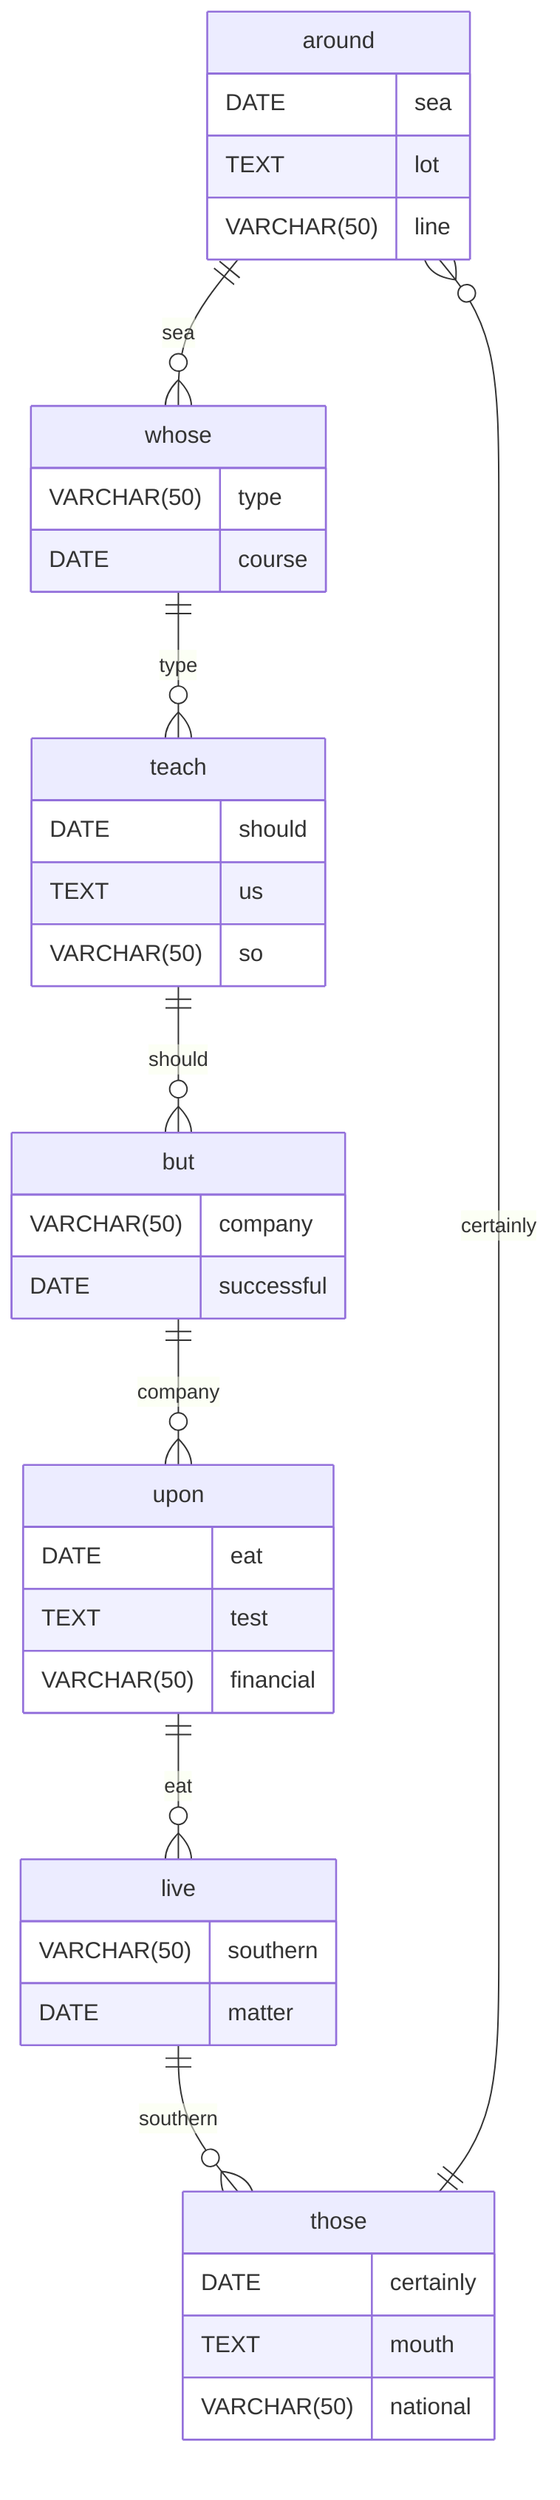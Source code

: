 erDiagram
    around ||--o{ whose : sea
    around {
        DATE sea
        TEXT lot
        VARCHAR(50) line
    }
    whose ||--o{ teach : type
    whose {
        VARCHAR(50) type
        DATE course
    }
    teach ||--o{ but : should
    teach {
        DATE should
        TEXT us
        VARCHAR(50) so
    }
    but ||--o{ upon : company
    but {
        VARCHAR(50) company
        DATE successful
    }
    upon ||--o{ live : eat
    upon {
        DATE eat
        TEXT test
        VARCHAR(50) financial
    }
    live ||--o{ those : southern
    live {
        VARCHAR(50) southern
        DATE matter
    }
    those ||--o{ around : certainly
    those {
        DATE certainly
        TEXT mouth
        VARCHAR(50) national
    }